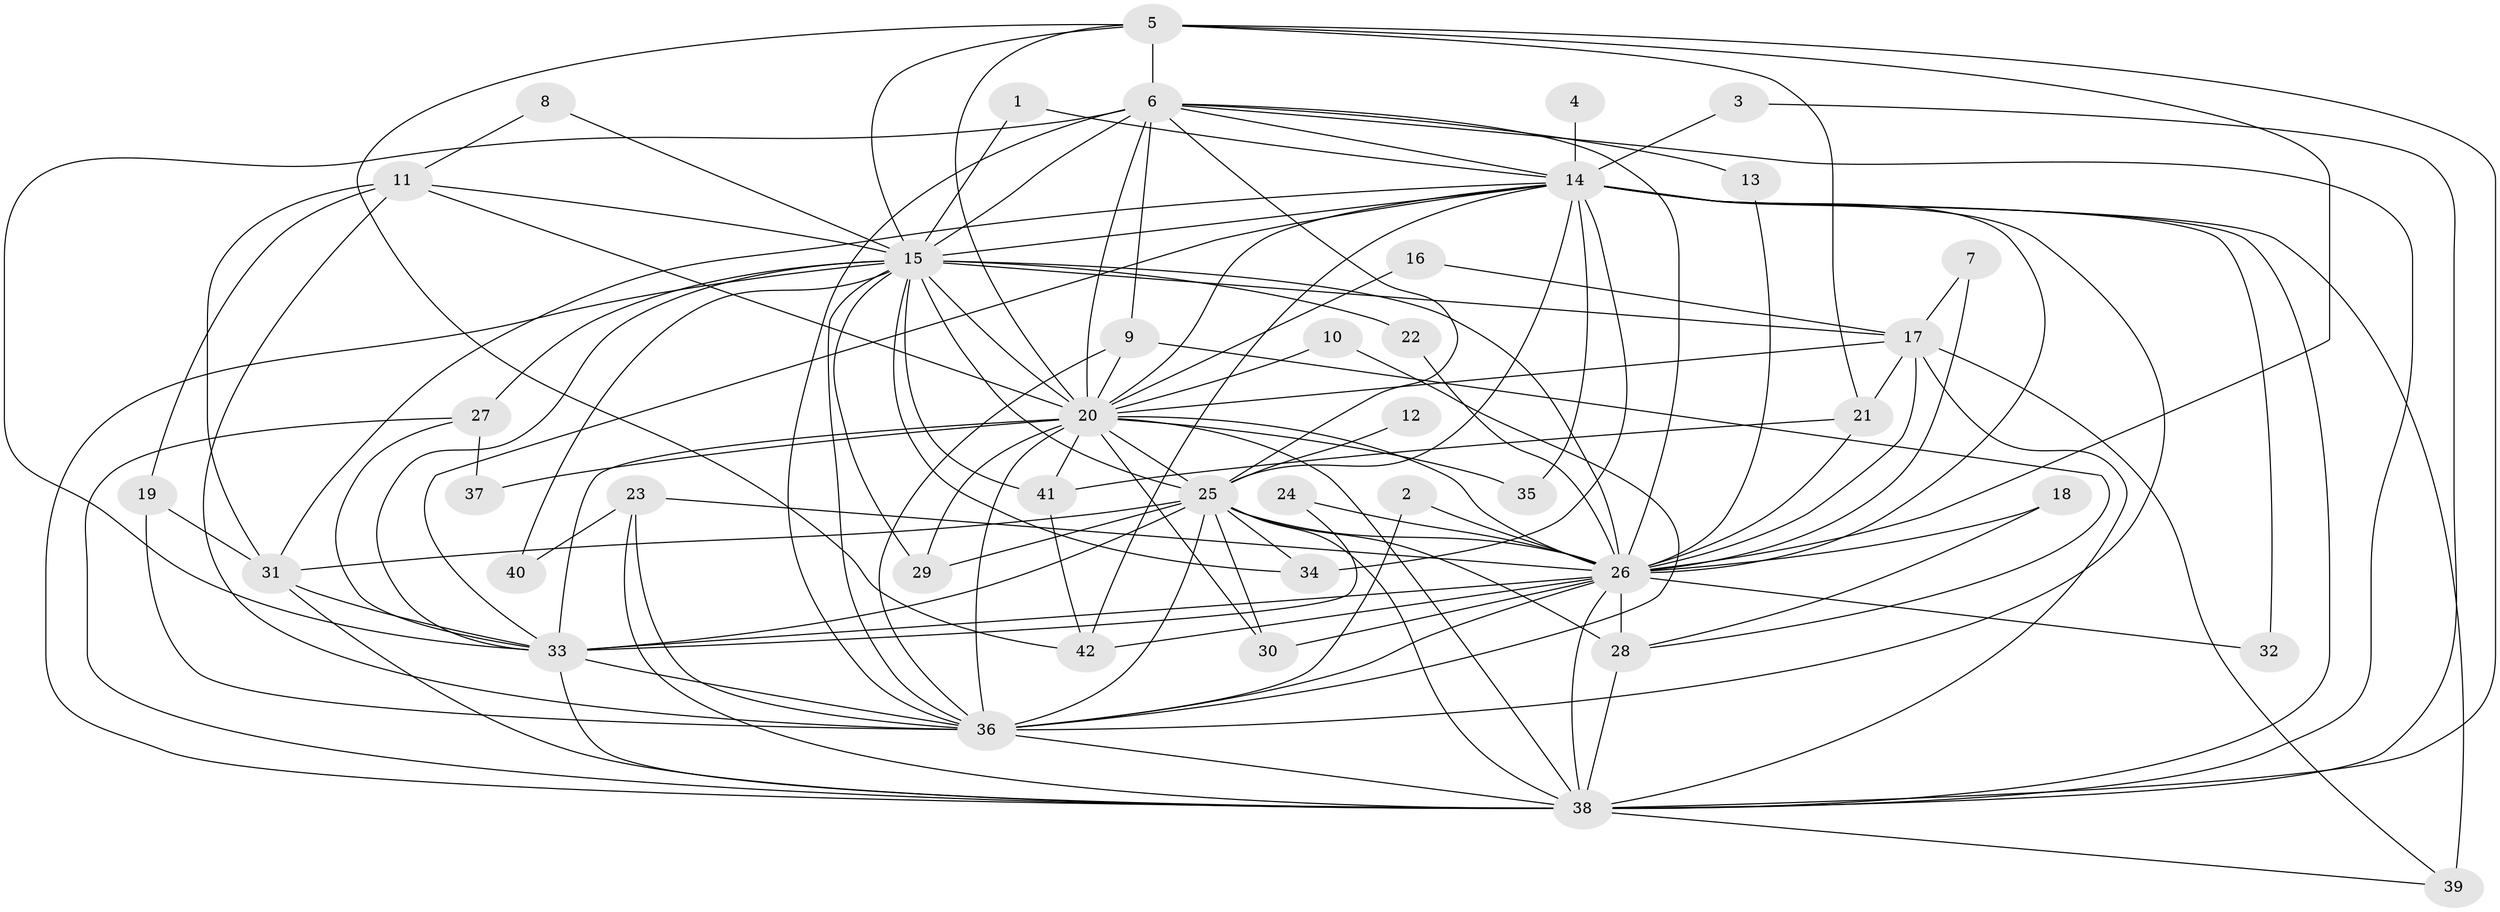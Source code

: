 // original degree distribution, {19: 0.011904761904761904, 23: 0.011904761904761904, 16: 0.023809523809523808, 11: 0.011904761904761904, 25: 0.011904761904761904, 15: 0.011904761904761904, 24: 0.011904761904761904, 21: 0.011904761904761904, 14: 0.011904761904761904, 6: 0.023809523809523808, 4: 0.07142857142857142, 2: 0.5595238095238095, 5: 0.03571428571428571, 3: 0.16666666666666666, 7: 0.011904761904761904, 8: 0.011904761904761904}
// Generated by graph-tools (version 1.1) at 2025/49/03/09/25 03:49:30]
// undirected, 42 vertices, 123 edges
graph export_dot {
graph [start="1"]
  node [color=gray90,style=filled];
  1;
  2;
  3;
  4;
  5;
  6;
  7;
  8;
  9;
  10;
  11;
  12;
  13;
  14;
  15;
  16;
  17;
  18;
  19;
  20;
  21;
  22;
  23;
  24;
  25;
  26;
  27;
  28;
  29;
  30;
  31;
  32;
  33;
  34;
  35;
  36;
  37;
  38;
  39;
  40;
  41;
  42;
  1 -- 14 [weight=1.0];
  1 -- 15 [weight=1.0];
  2 -- 26 [weight=1.0];
  2 -- 36 [weight=1.0];
  3 -- 14 [weight=1.0];
  3 -- 38 [weight=1.0];
  4 -- 14 [weight=1.0];
  5 -- 6 [weight=1.0];
  5 -- 15 [weight=1.0];
  5 -- 20 [weight=1.0];
  5 -- 21 [weight=1.0];
  5 -- 26 [weight=1.0];
  5 -- 38 [weight=1.0];
  5 -- 42 [weight=1.0];
  6 -- 9 [weight=1.0];
  6 -- 13 [weight=1.0];
  6 -- 14 [weight=1.0];
  6 -- 15 [weight=1.0];
  6 -- 20 [weight=3.0];
  6 -- 25 [weight=1.0];
  6 -- 26 [weight=1.0];
  6 -- 33 [weight=1.0];
  6 -- 36 [weight=1.0];
  6 -- 38 [weight=2.0];
  7 -- 17 [weight=1.0];
  7 -- 26 [weight=1.0];
  8 -- 11 [weight=1.0];
  8 -- 15 [weight=1.0];
  9 -- 20 [weight=1.0];
  9 -- 28 [weight=1.0];
  9 -- 36 [weight=1.0];
  10 -- 20 [weight=1.0];
  10 -- 36 [weight=1.0];
  11 -- 15 [weight=1.0];
  11 -- 19 [weight=1.0];
  11 -- 20 [weight=1.0];
  11 -- 31 [weight=1.0];
  11 -- 36 [weight=1.0];
  12 -- 25 [weight=1.0];
  13 -- 26 [weight=1.0];
  14 -- 15 [weight=1.0];
  14 -- 20 [weight=3.0];
  14 -- 25 [weight=1.0];
  14 -- 26 [weight=2.0];
  14 -- 31 [weight=1.0];
  14 -- 32 [weight=1.0];
  14 -- 33 [weight=2.0];
  14 -- 34 [weight=1.0];
  14 -- 35 [weight=1.0];
  14 -- 36 [weight=2.0];
  14 -- 38 [weight=2.0];
  14 -- 39 [weight=1.0];
  14 -- 42 [weight=1.0];
  15 -- 17 [weight=1.0];
  15 -- 20 [weight=2.0];
  15 -- 22 [weight=1.0];
  15 -- 25 [weight=2.0];
  15 -- 26 [weight=1.0];
  15 -- 27 [weight=3.0];
  15 -- 29 [weight=1.0];
  15 -- 33 [weight=1.0];
  15 -- 34 [weight=1.0];
  15 -- 36 [weight=1.0];
  15 -- 38 [weight=1.0];
  15 -- 40 [weight=1.0];
  15 -- 41 [weight=1.0];
  16 -- 17 [weight=1.0];
  16 -- 20 [weight=1.0];
  17 -- 20 [weight=1.0];
  17 -- 21 [weight=1.0];
  17 -- 26 [weight=1.0];
  17 -- 38 [weight=1.0];
  17 -- 39 [weight=1.0];
  18 -- 26 [weight=1.0];
  18 -- 28 [weight=1.0];
  19 -- 31 [weight=1.0];
  19 -- 36 [weight=1.0];
  20 -- 25 [weight=2.0];
  20 -- 26 [weight=2.0];
  20 -- 29 [weight=1.0];
  20 -- 30 [weight=1.0];
  20 -- 33 [weight=3.0];
  20 -- 35 [weight=1.0];
  20 -- 36 [weight=2.0];
  20 -- 37 [weight=1.0];
  20 -- 38 [weight=2.0];
  20 -- 41 [weight=1.0];
  21 -- 26 [weight=1.0];
  21 -- 41 [weight=1.0];
  22 -- 26 [weight=1.0];
  23 -- 26 [weight=1.0];
  23 -- 36 [weight=1.0];
  23 -- 38 [weight=1.0];
  23 -- 40 [weight=1.0];
  24 -- 26 [weight=1.0];
  24 -- 33 [weight=1.0];
  25 -- 26 [weight=1.0];
  25 -- 28 [weight=1.0];
  25 -- 29 [weight=1.0];
  25 -- 30 [weight=1.0];
  25 -- 31 [weight=1.0];
  25 -- 33 [weight=2.0];
  25 -- 34 [weight=1.0];
  25 -- 36 [weight=1.0];
  25 -- 38 [weight=1.0];
  26 -- 28 [weight=2.0];
  26 -- 30 [weight=1.0];
  26 -- 32 [weight=1.0];
  26 -- 33 [weight=1.0];
  26 -- 36 [weight=1.0];
  26 -- 38 [weight=1.0];
  26 -- 42 [weight=1.0];
  27 -- 33 [weight=1.0];
  27 -- 37 [weight=1.0];
  27 -- 38 [weight=1.0];
  28 -- 38 [weight=2.0];
  31 -- 33 [weight=1.0];
  31 -- 38 [weight=1.0];
  33 -- 36 [weight=1.0];
  33 -- 38 [weight=1.0];
  36 -- 38 [weight=1.0];
  38 -- 39 [weight=1.0];
  41 -- 42 [weight=1.0];
}
